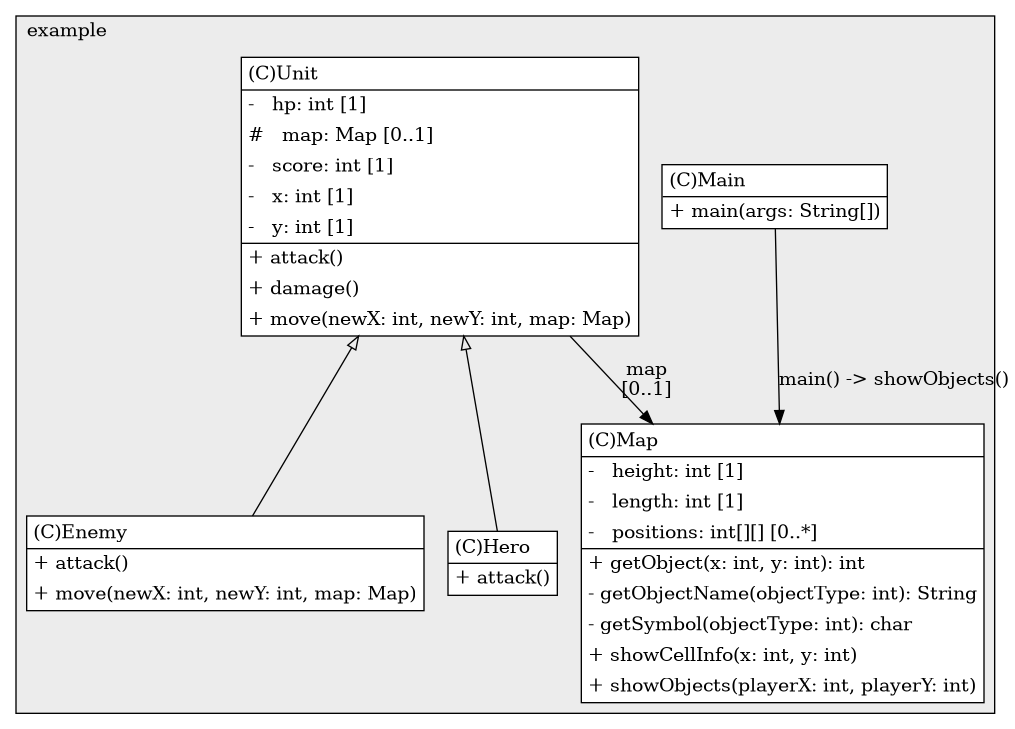 @startuml

/' diagram meta data start
config=StructureConfiguration;
{
  "projectClassification": {
    "searchMode": "OpenProject", // OpenProject, AllProjects
    "includedProjects": "",
    "pathEndKeywords": "*.impl",
    "isClientPath": "",
    "isClientName": "",
    "isTestPath": "",
    "isTestName": "",
    "isMappingPath": "",
    "isMappingName": "",
    "isDataAccessPath": "",
    "isDataAccessName": "",
    "isDataStructurePath": "",
    "isDataStructureName": "",
    "isInterfaceStructuresPath": "",
    "isInterfaceStructuresName": "",
    "isEntryPointPath": "",
    "isEntryPointName": "",
    "treatFinalFieldsAsMandatory": false
  },
  "graphRestriction": {
    "classPackageExcludeFilter": "",
    "classPackageIncludeFilter": "",
    "classNameExcludeFilter": "",
    "classNameIncludeFilter": "",
    "methodNameExcludeFilter": "",
    "methodNameIncludeFilter": "",
    "removeByInheritance": "", // inheritance/annotation based filtering is done in a second step
    "removeByAnnotation": "",
    "removeByClassPackage": "", // cleanup the graph after inheritance/annotation based filtering is done
    "removeByClassName": "",
    "cutMappings": false,
    "cutEnum": true,
    "cutTests": true,
    "cutClient": true,
    "cutDataAccess": false,
    "cutInterfaceStructures": false,
    "cutDataStructures": false,
    "cutGetterAndSetter": true,
    "cutConstructors": true
  },
  "graphTraversal": {
    "forwardDepth": 3,
    "backwardDepth": 3,
    "classPackageExcludeFilter": "",
    "classPackageIncludeFilter": "",
    "classNameExcludeFilter": "",
    "classNameIncludeFilter": "",
    "methodNameExcludeFilter": "",
    "methodNameIncludeFilter": "",
    "hideMappings": false,
    "hideDataStructures": false,
    "hidePrivateMethods": true,
    "hideInterfaceCalls": true, // indirection: implementation -> interface (is hidden) -> implementation
    "onlyShowApplicationEntryPoints": false, // root node is included
    "useMethodCallsForStructureDiagram": "ForwardOnly" // ForwardOnly, BothDirections, No
  },
  "details": {
    "aggregation": "GroupByClass", // ByClass, GroupByClass, None
    "showClassGenericTypes": true,
    "showMethods": true,
    "showMethodParameterNames": true,
    "showMethodParameterTypes": true,
    "showMethodReturnType": true,
    "showPackageLevels": 2,
    "showDetailedClassStructure": true
  },
  "rootClass": "org.example.Main",
  "extensionCallbackMethod": "" // qualified.class.name#methodName - signature: public static String method(String)
}
diagram meta data end '/



digraph g {
    rankdir="TB"
    splines=polyline
    

'nodes 
subgraph cluster_1322970774 { 
   	label=example
	labeljust=l
	fillcolor="#ececec"
	style=filled
   
   Enemy1526836320[
	label=<<TABLE BORDER="1" CELLBORDER="0" CELLPADDING="4" CELLSPACING="0">
<TR><TD ALIGN="LEFT" >(C)Enemy</TD></TR>
<HR/>
<TR><TD ALIGN="LEFT" >+ attack()</TD></TR>
<TR><TD ALIGN="LEFT" >+ move(newX: int, newY: int, map: Map)</TD></TR>
</TABLE>>
	style=filled
	margin=0
	shape=plaintext
	fillcolor="#FFFFFF"
];

Hero1526836320[
	label=<<TABLE BORDER="1" CELLBORDER="0" CELLPADDING="4" CELLSPACING="0">
<TR><TD ALIGN="LEFT" >(C)Hero</TD></TR>
<HR/>
<TR><TD ALIGN="LEFT" >+ attack()</TD></TR>
</TABLE>>
	style=filled
	margin=0
	shape=plaintext
	fillcolor="#FFFFFF"
];

Main1526836320[
	label=<<TABLE BORDER="1" CELLBORDER="0" CELLPADDING="4" CELLSPACING="0">
<TR><TD ALIGN="LEFT" >(C)Main</TD></TR>
<HR/>
<TR><TD ALIGN="LEFT" >+ main(args: String[])</TD></TR>
</TABLE>>
	style=filled
	margin=0
	shape=plaintext
	fillcolor="#FFFFFF"
];

Map1526836320[
	label=<<TABLE BORDER="1" CELLBORDER="0" CELLPADDING="4" CELLSPACING="0">
<TR><TD ALIGN="LEFT" >(C)Map</TD></TR>
<HR/>
<TR><TD ALIGN="LEFT" >-   height: int [1]</TD></TR>
<TR><TD ALIGN="LEFT" >-   length: int [1]</TD></TR>
<TR><TD ALIGN="LEFT" >-   positions: int[][] [0..*]</TD></TR>
<HR/>
<TR><TD ALIGN="LEFT" >+ getObject(x: int, y: int): int</TD></TR>
<TR><TD ALIGN="LEFT" >- getObjectName(objectType: int): String</TD></TR>
<TR><TD ALIGN="LEFT" >- getSymbol(objectType: int): char</TD></TR>
<TR><TD ALIGN="LEFT" >+ showCellInfo(x: int, y: int)</TD></TR>
<TR><TD ALIGN="LEFT" >+ showObjects(playerX: int, playerY: int)</TD></TR>
</TABLE>>
	style=filled
	margin=0
	shape=plaintext
	fillcolor="#FFFFFF"
];

Unit1526836320[
	label=<<TABLE BORDER="1" CELLBORDER="0" CELLPADDING="4" CELLSPACING="0">
<TR><TD ALIGN="LEFT" >(C)Unit</TD></TR>
<HR/>
<TR><TD ALIGN="LEFT" >-   hp: int [1]</TD></TR>
<TR><TD ALIGN="LEFT" >#   map: Map [0..1]</TD></TR>
<TR><TD ALIGN="LEFT" >-   score: int [1]</TD></TR>
<TR><TD ALIGN="LEFT" >-   x: int [1]</TD></TR>
<TR><TD ALIGN="LEFT" >-   y: int [1]</TD></TR>
<HR/>
<TR><TD ALIGN="LEFT" >+ attack()</TD></TR>
<TR><TD ALIGN="LEFT" >+ damage()</TD></TR>
<TR><TD ALIGN="LEFT" >+ move(newX: int, newY: int, map: Map)</TD></TR>
</TABLE>>
	style=filled
	margin=0
	shape=plaintext
	fillcolor="#FFFFFF"
];
} 

'edges    
Main1526836320 -> Map1526836320[label="main() -> showObjects()"];
Unit1526836320 -> Enemy1526836320[arrowhead=none, arrowtail=empty, dir=both];
Unit1526836320 -> Hero1526836320[arrowhead=none, arrowtail=empty, dir=both];
Unit1526836320 -> Map1526836320[label="map
[0..1]"];
    
}
@enduml